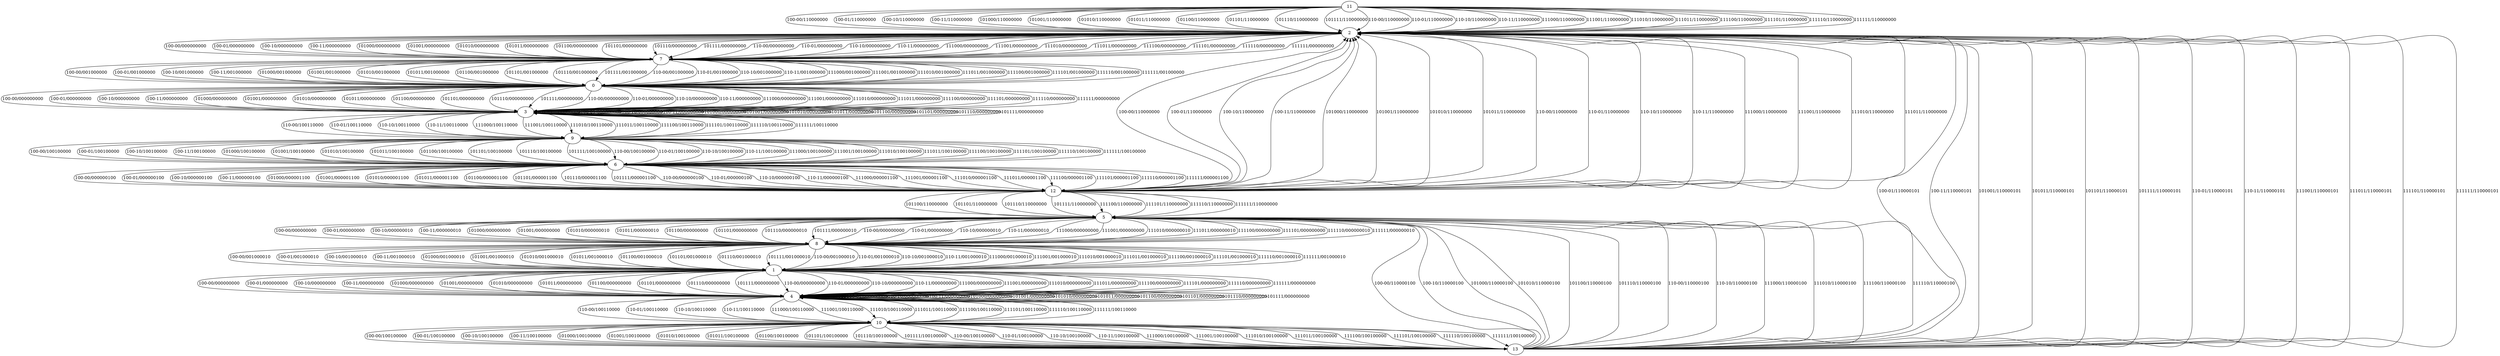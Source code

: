 digraph {
11
0
1
2
3
4
5
6
7
8
9
10
12
13
11 -> 2 [label="100-00/110000000"]
11 -> 2 [label="100-01/110000000"]
11 -> 2 [label="100-10/110000000"]
11 -> 2 [label="100-11/110000000"]
11 -> 2 [label="101000/110000000"]
11 -> 2 [label="101001/110000000"]
11 -> 2 [label="101010/110000000"]
11 -> 2 [label="101011/110000000"]
11 -> 2 [label="101100/110000000"]
11 -> 2 [label="101101/110000000"]
11 -> 2 [label="101110/110000000"]
11 -> 2 [label="101111/110000000"]
11 -> 2 [label="110-00/110000000"]
11 -> 2 [label="110-01/110000000"]
11 -> 2 [label="110-10/110000000"]
11 -> 2 [label="110-11/110000000"]
11 -> 2 [label="111000/110000000"]
11 -> 2 [label="111001/110000000"]
11 -> 2 [label="111010/110000000"]
11 -> 2 [label="111011/110000000"]
11 -> 2 [label="111100/110000000"]
11 -> 2 [label="111101/110000000"]
11 -> 2 [label="111110/110000000"]
11 -> 2 [label="111111/110000000"]
0 -> 3 [label="100-00/000000000"]
0 -> 3 [label="100-01/000000000"]
0 -> 3 [label="100-10/000000000"]
0 -> 3 [label="100-11/000000000"]
0 -> 3 [label="101000/000000000"]
0 -> 3 [label="101001/000000000"]
0 -> 3 [label="101010/000000000"]
0 -> 3 [label="101011/000000000"]
0 -> 3 [label="101100/000000000"]
0 -> 3 [label="101101/000000000"]
0 -> 3 [label="101110/000000000"]
0 -> 3 [label="101111/000000000"]
0 -> 3 [label="110-00/000000000"]
0 -> 3 [label="110-01/000000000"]
0 -> 3 [label="110-10/000000000"]
0 -> 3 [label="110-11/000000000"]
0 -> 3 [label="111000/000000000"]
0 -> 3 [label="111001/000000000"]
0 -> 3 [label="111010/000000000"]
0 -> 3 [label="111011/000000000"]
0 -> 3 [label="111100/000000000"]
0 -> 3 [label="111101/000000000"]
0 -> 3 [label="111110/000000000"]
0 -> 3 [label="111111/000000000"]
1 -> 4 [label="100-00/000000000"]
1 -> 4 [label="100-01/000000000"]
1 -> 4 [label="100-10/000000000"]
1 -> 4 [label="100-11/000000000"]
1 -> 4 [label="101000/000000000"]
1 -> 4 [label="101001/000000000"]
1 -> 4 [label="101010/000000000"]
1 -> 4 [label="101011/000000000"]
1 -> 4 [label="101100/000000000"]
1 -> 4 [label="101101/000000000"]
1 -> 4 [label="101110/000000000"]
1 -> 4 [label="101111/000000000"]
1 -> 4 [label="110-00/000000000"]
1 -> 4 [label="110-01/000000000"]
1 -> 4 [label="110-10/000000000"]
1 -> 4 [label="110-11/000000000"]
1 -> 4 [label="111000/000000000"]
1 -> 4 [label="111001/000000000"]
1 -> 4 [label="111010/000000000"]
1 -> 4 [label="111011/000000000"]
1 -> 4 [label="111100/000000000"]
1 -> 4 [label="111101/000000000"]
1 -> 4 [label="111110/000000000"]
1 -> 4 [label="111111/000000000"]
2 -> 7 [label="100-00/000000000"]
2 -> 7 [label="100-01/000000000"]
2 -> 7 [label="100-10/000000000"]
2 -> 7 [label="100-11/000000000"]
2 -> 7 [label="101000/000000000"]
2 -> 7 [label="101001/000000000"]
2 -> 7 [label="101010/000000000"]
2 -> 7 [label="101011/000000000"]
2 -> 7 [label="101100/000000000"]
2 -> 7 [label="101101/000000000"]
2 -> 7 [label="101110/000000000"]
2 -> 7 [label="101111/000000000"]
2 -> 7 [label="110-00/000000000"]
2 -> 7 [label="110-01/000000000"]
2 -> 7 [label="110-10/000000000"]
2 -> 7 [label="110-11/000000000"]
2 -> 7 [label="111000/000000000"]
2 -> 7 [label="111001/000000000"]
2 -> 7 [label="111010/000000000"]
2 -> 7 [label="111011/000000000"]
2 -> 7 [label="111100/000000000"]
2 -> 7 [label="111101/000000000"]
2 -> 7 [label="111110/000000000"]
2 -> 7 [label="111111/000000000"]
3 -> 3 [label="100-00/000000000"]
3 -> 3 [label="100-01/000000000"]
3 -> 3 [label="100-10/000000000"]
3 -> 3 [label="100-11/000000000"]
3 -> 3 [label="101000/000000000"]
3 -> 3 [label="101001/000000000"]
3 -> 3 [label="101010/000000000"]
3 -> 3 [label="101011/000000000"]
3 -> 3 [label="101100/000000000"]
3 -> 3 [label="101101/000000000"]
3 -> 3 [label="101110/000000000"]
3 -> 3 [label="101111/000000000"]
3 -> 9 [label="110-00/100110000"]
3 -> 9 [label="110-01/100110000"]
3 -> 9 [label="110-10/100110000"]
3 -> 9 [label="110-11/100110000"]
3 -> 9 [label="111000/100110000"]
3 -> 9 [label="111001/100110000"]
3 -> 9 [label="111010/100110000"]
3 -> 9 [label="111011/100110000"]
3 -> 9 [label="111100/100110000"]
3 -> 9 [label="111101/100110000"]
3 -> 9 [label="111110/100110000"]
3 -> 9 [label="111111/100110000"]
4 -> 4 [label="100-00/000000000"]
4 -> 4 [label="100-01/000000000"]
4 -> 4 [label="100-10/000000000"]
4 -> 4 [label="100-11/000000000"]
4 -> 4 [label="101000/000000000"]
4 -> 4 [label="101001/000000000"]
4 -> 4 [label="101010/000000000"]
4 -> 4 [label="101011/000000000"]
4 -> 4 [label="101100/000000000"]
4 -> 4 [label="101101/000000000"]
4 -> 4 [label="101110/000000000"]
4 -> 4 [label="101111/000000000"]
4 -> 10 [label="110-00/100110000"]
4 -> 10 [label="110-01/100110000"]
4 -> 10 [label="110-10/100110000"]
4 -> 10 [label="110-11/100110000"]
4 -> 10 [label="111000/100110000"]
4 -> 10 [label="111001/100110000"]
4 -> 10 [label="111010/100110000"]
4 -> 10 [label="111011/100110000"]
4 -> 10 [label="111100/100110000"]
4 -> 10 [label="111101/100110000"]
4 -> 10 [label="111110/100110000"]
4 -> 10 [label="111111/100110000"]
5 -> 8 [label="100-00/000000000"]
5 -> 8 [label="100-01/000000000"]
5 -> 8 [label="100-10/000000010"]
5 -> 8 [label="100-11/000000010"]
5 -> 8 [label="101000/000000000"]
5 -> 8 [label="101001/000000000"]
5 -> 8 [label="101010/000000010"]
5 -> 8 [label="101011/000000010"]
5 -> 8 [label="101100/000000000"]
5 -> 8 [label="101101/000000000"]
5 -> 8 [label="101110/000000010"]
5 -> 8 [label="101111/000000010"]
5 -> 8 [label="110-00/000000000"]
5 -> 8 [label="110-01/000000000"]
5 -> 8 [label="110-10/000000010"]
5 -> 8 [label="110-11/000000010"]
5 -> 8 [label="111000/000000000"]
5 -> 8 [label="111001/000000000"]
5 -> 8 [label="111010/000000010"]
5 -> 8 [label="111011/000000010"]
5 -> 8 [label="111100/000000000"]
5 -> 8 [label="111101/000000000"]
5 -> 8 [label="111110/000000010"]
5 -> 8 [label="111111/000000010"]
6 -> 12 [label="100-00/000000100"]
6 -> 12 [label="100-01/000000100"]
6 -> 12 [label="100-10/000000100"]
6 -> 12 [label="100-11/000000100"]
6 -> 12 [label="101000/000001100"]
6 -> 12 [label="101001/000001100"]
6 -> 12 [label="101010/000001100"]
6 -> 12 [label="101011/000001100"]
6 -> 12 [label="101100/000001100"]
6 -> 12 [label="101101/000001100"]
6 -> 12 [label="101110/000001100"]
6 -> 12 [label="101111/000001100"]
6 -> 12 [label="110-00/000000100"]
6 -> 12 [label="110-01/000000100"]
6 -> 12 [label="110-10/000000100"]
6 -> 12 [label="110-11/000000100"]
6 -> 12 [label="111000/000001100"]
6 -> 12 [label="111001/000001100"]
6 -> 12 [label="111010/000001100"]
6 -> 12 [label="111011/000001100"]
6 -> 12 [label="111100/000001100"]
6 -> 12 [label="111101/000001100"]
6 -> 12 [label="111110/000001100"]
6 -> 12 [label="111111/000001100"]
7 -> 0 [label="100-00/001000000"]
7 -> 0 [label="100-01/001000000"]
7 -> 0 [label="100-10/001000000"]
7 -> 0 [label="100-11/001000000"]
7 -> 0 [label="101000/001000000"]
7 -> 0 [label="101001/001000000"]
7 -> 0 [label="101010/001000000"]
7 -> 0 [label="101011/001000000"]
7 -> 0 [label="101100/001000000"]
7 -> 0 [label="101101/001000000"]
7 -> 0 [label="101110/001000000"]
7 -> 0 [label="101111/001000000"]
7 -> 0 [label="110-00/001000000"]
7 -> 0 [label="110-01/001000000"]
7 -> 0 [label="110-10/001000000"]
7 -> 0 [label="110-11/001000000"]
7 -> 0 [label="111000/001000000"]
7 -> 0 [label="111001/001000000"]
7 -> 0 [label="111010/001000000"]
7 -> 0 [label="111011/001000000"]
7 -> 0 [label="111100/001000000"]
7 -> 0 [label="111101/001000000"]
7 -> 0 [label="111110/001000000"]
7 -> 0 [label="111111/001000000"]
8 -> 1 [label="100-00/001000010"]
8 -> 1 [label="100-01/001000010"]
8 -> 1 [label="100-10/001000010"]
8 -> 1 [label="100-11/001000010"]
8 -> 1 [label="101000/001000010"]
8 -> 1 [label="101001/001000010"]
8 -> 1 [label="101010/001000010"]
8 -> 1 [label="101011/001000010"]
8 -> 1 [label="101100/001000010"]
8 -> 1 [label="101101/001000010"]
8 -> 1 [label="101110/001000010"]
8 -> 1 [label="101111/001000010"]
8 -> 1 [label="110-00/001000010"]
8 -> 1 [label="110-01/001000010"]
8 -> 1 [label="110-10/001000010"]
8 -> 1 [label="110-11/001000010"]
8 -> 1 [label="111000/001000010"]
8 -> 1 [label="111001/001000010"]
8 -> 1 [label="111010/001000010"]
8 -> 1 [label="111011/001000010"]
8 -> 1 [label="111100/001000010"]
8 -> 1 [label="111101/001000010"]
8 -> 1 [label="111110/001000010"]
8 -> 1 [label="111111/001000010"]
9 -> 6 [label="100-00/100100000"]
9 -> 6 [label="100-01/100100000"]
9 -> 6 [label="100-10/100100000"]
9 -> 6 [label="100-11/100100000"]
9 -> 6 [label="101000/100100000"]
9 -> 6 [label="101001/100100000"]
9 -> 6 [label="101010/100100000"]
9 -> 6 [label="101011/100100000"]
9 -> 6 [label="101100/100100000"]
9 -> 6 [label="101101/100100000"]
9 -> 6 [label="101110/100100000"]
9 -> 6 [label="101111/100100000"]
9 -> 6 [label="110-00/100100000"]
9 -> 6 [label="110-01/100100000"]
9 -> 6 [label="110-10/100100000"]
9 -> 6 [label="110-11/100100000"]
9 -> 6 [label="111000/100100000"]
9 -> 6 [label="111001/100100000"]
9 -> 6 [label="111010/100100000"]
9 -> 6 [label="111011/100100000"]
9 -> 6 [label="111100/100100000"]
9 -> 6 [label="111101/100100000"]
9 -> 6 [label="111110/100100000"]
9 -> 6 [label="111111/100100000"]
10 -> 13 [label="100-00/100100000"]
10 -> 13 [label="100-01/100100000"]
10 -> 13 [label="100-10/100100000"]
10 -> 13 [label="100-11/100100000"]
10 -> 13 [label="101000/100100000"]
10 -> 13 [label="101001/100100000"]
10 -> 13 [label="101010/100100000"]
10 -> 13 [label="101011/100100000"]
10 -> 13 [label="101100/100100000"]
10 -> 13 [label="101101/100100000"]
10 -> 13 [label="101110/100100000"]
10 -> 13 [label="101111/100100000"]
10 -> 13 [label="110-00/100100000"]
10 -> 13 [label="110-01/100100000"]
10 -> 13 [label="110-10/100100000"]
10 -> 13 [label="110-11/100100000"]
10 -> 13 [label="111000/100100000"]
10 -> 13 [label="111001/100100000"]
10 -> 13 [label="111010/100100000"]
10 -> 13 [label="111011/100100000"]
10 -> 13 [label="111100/100100000"]
10 -> 13 [label="111101/100100000"]
10 -> 13 [label="111110/100100000"]
10 -> 13 [label="111111/100100000"]
12 -> 2 [label="100-00/110000000"]
12 -> 2 [label="100-01/110000000"]
12 -> 2 [label="100-10/110000000"]
12 -> 2 [label="100-11/110000000"]
12 -> 2 [label="101000/110000000"]
12 -> 2 [label="101001/110000000"]
12 -> 2 [label="101010/110000000"]
12 -> 2 [label="101011/110000000"]
12 -> 5 [label="101100/110000000"]
12 -> 5 [label="101101/110000000"]
12 -> 5 [label="101110/110000000"]
12 -> 5 [label="101111/110000000"]
12 -> 2 [label="110-00/110000000"]
12 -> 2 [label="110-01/110000000"]
12 -> 2 [label="110-10/110000000"]
12 -> 2 [label="110-11/110000000"]
12 -> 2 [label="111000/110000000"]
12 -> 2 [label="111001/110000000"]
12 -> 2 [label="111010/110000000"]
12 -> 2 [label="111011/110000000"]
12 -> 5 [label="111100/110000000"]
12 -> 5 [label="111101/110000000"]
12 -> 5 [label="111110/110000000"]
12 -> 5 [label="111111/110000000"]
13 -> 5 [label="100-00/110000100"]
13 -> 2 [label="100-01/110000101"]
13 -> 5 [label="100-10/110000100"]
13 -> 2 [label="100-11/110000101"]
13 -> 5 [label="101000/110000100"]
13 -> 2 [label="101001/110000101"]
13 -> 5 [label="101010/110000100"]
13 -> 2 [label="101011/110000101"]
13 -> 5 [label="101100/110000100"]
13 -> 2 [label="101101/110000101"]
13 -> 5 [label="101110/110000100"]
13 -> 2 [label="101111/110000101"]
13 -> 5 [label="110-00/110000100"]
13 -> 2 [label="110-01/110000101"]
13 -> 5 [label="110-10/110000100"]
13 -> 2 [label="110-11/110000101"]
13 -> 5 [label="111000/110000100"]
13 -> 2 [label="111001/110000101"]
13 -> 5 [label="111010/110000100"]
13 -> 2 [label="111011/110000101"]
13 -> 5 [label="111100/110000100"]
13 -> 2 [label="111101/110000101"]
13 -> 5 [label="111110/110000100"]
13 -> 2 [label="111111/110000101"]
}
